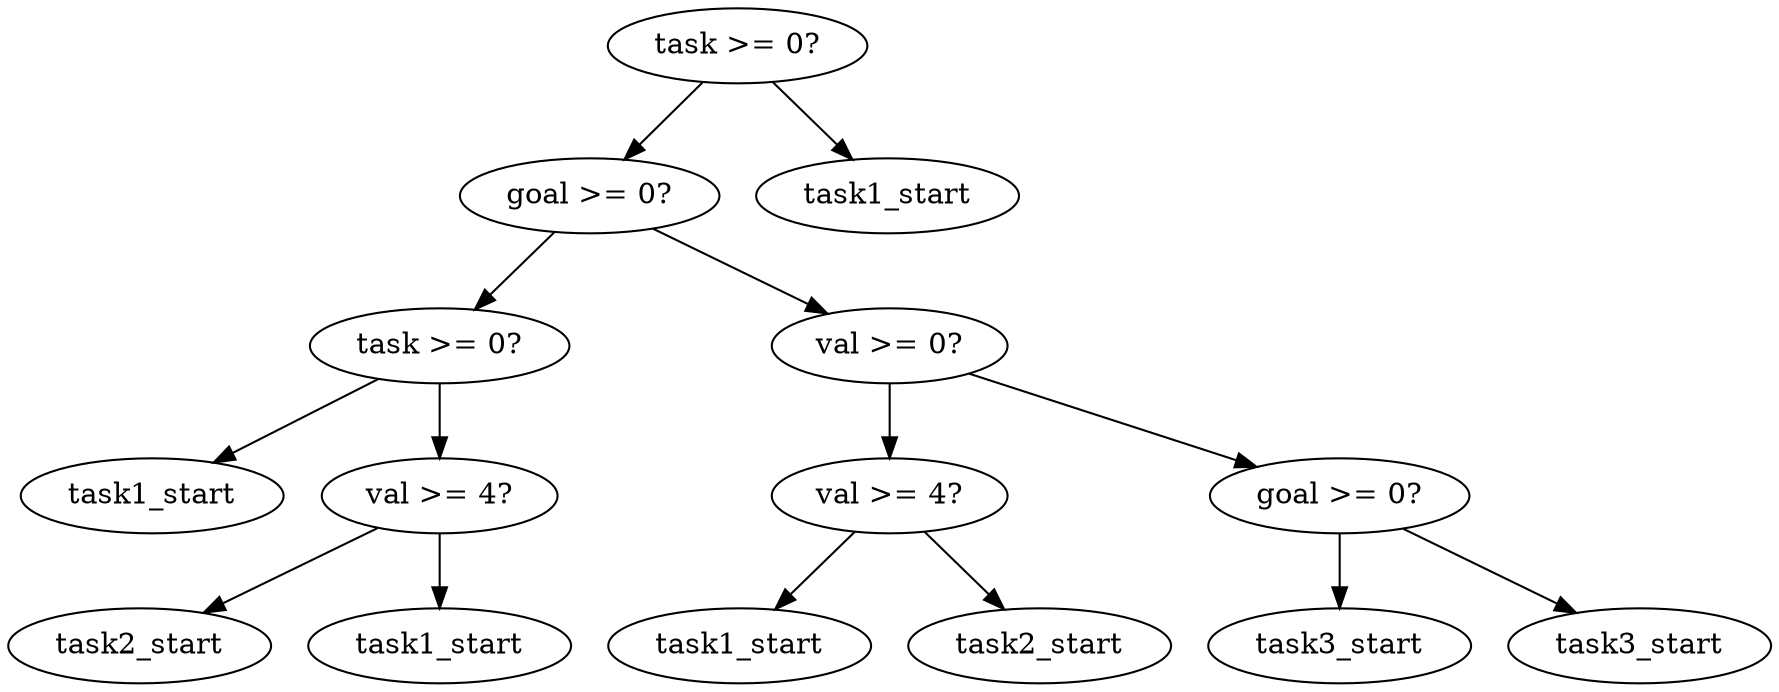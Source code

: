 digraph tree {
    "0x0" [label="task >= 0?"];
    "0x1" [label="goal >= 0?"];
    "0x2" [label="task >= 0?"];
    "0x3" [label="task1_start"];
    "0x4" [label="val >= 4?"];
    "0x5" [label="task2_start"];
    "0x6" [label="task1_start"];
    "0x7" [label="val >= 0?"];
    "0x8" [label="val >= 4?"];
    "0x9" [label="task1_start"];
    "0xa" [label="task2_start"];
    "0xb" [label="goal >= 0?"];
    "0xc" [label="task3_start"];
    "0xd" [label="task3_start"];
    "0xe" [label="task1_start"];
    "0x0" -> "0x1";
    "0x0" -> "0xe";
    "0x1" -> "0x2";
    "0x1" -> "0x7";
    "0x2" -> "0x3";
    "0x2" -> "0x4";
    "0x4" -> "0x5";
    "0x4" -> "0x6";
    "0x7" -> "0x8";
    "0x7" -> "0xb";
    "0x8" -> "0x9";
    "0x8" -> "0xa";
    "0xb" -> "0xc";
    "0xb" -> "0xd";
}
